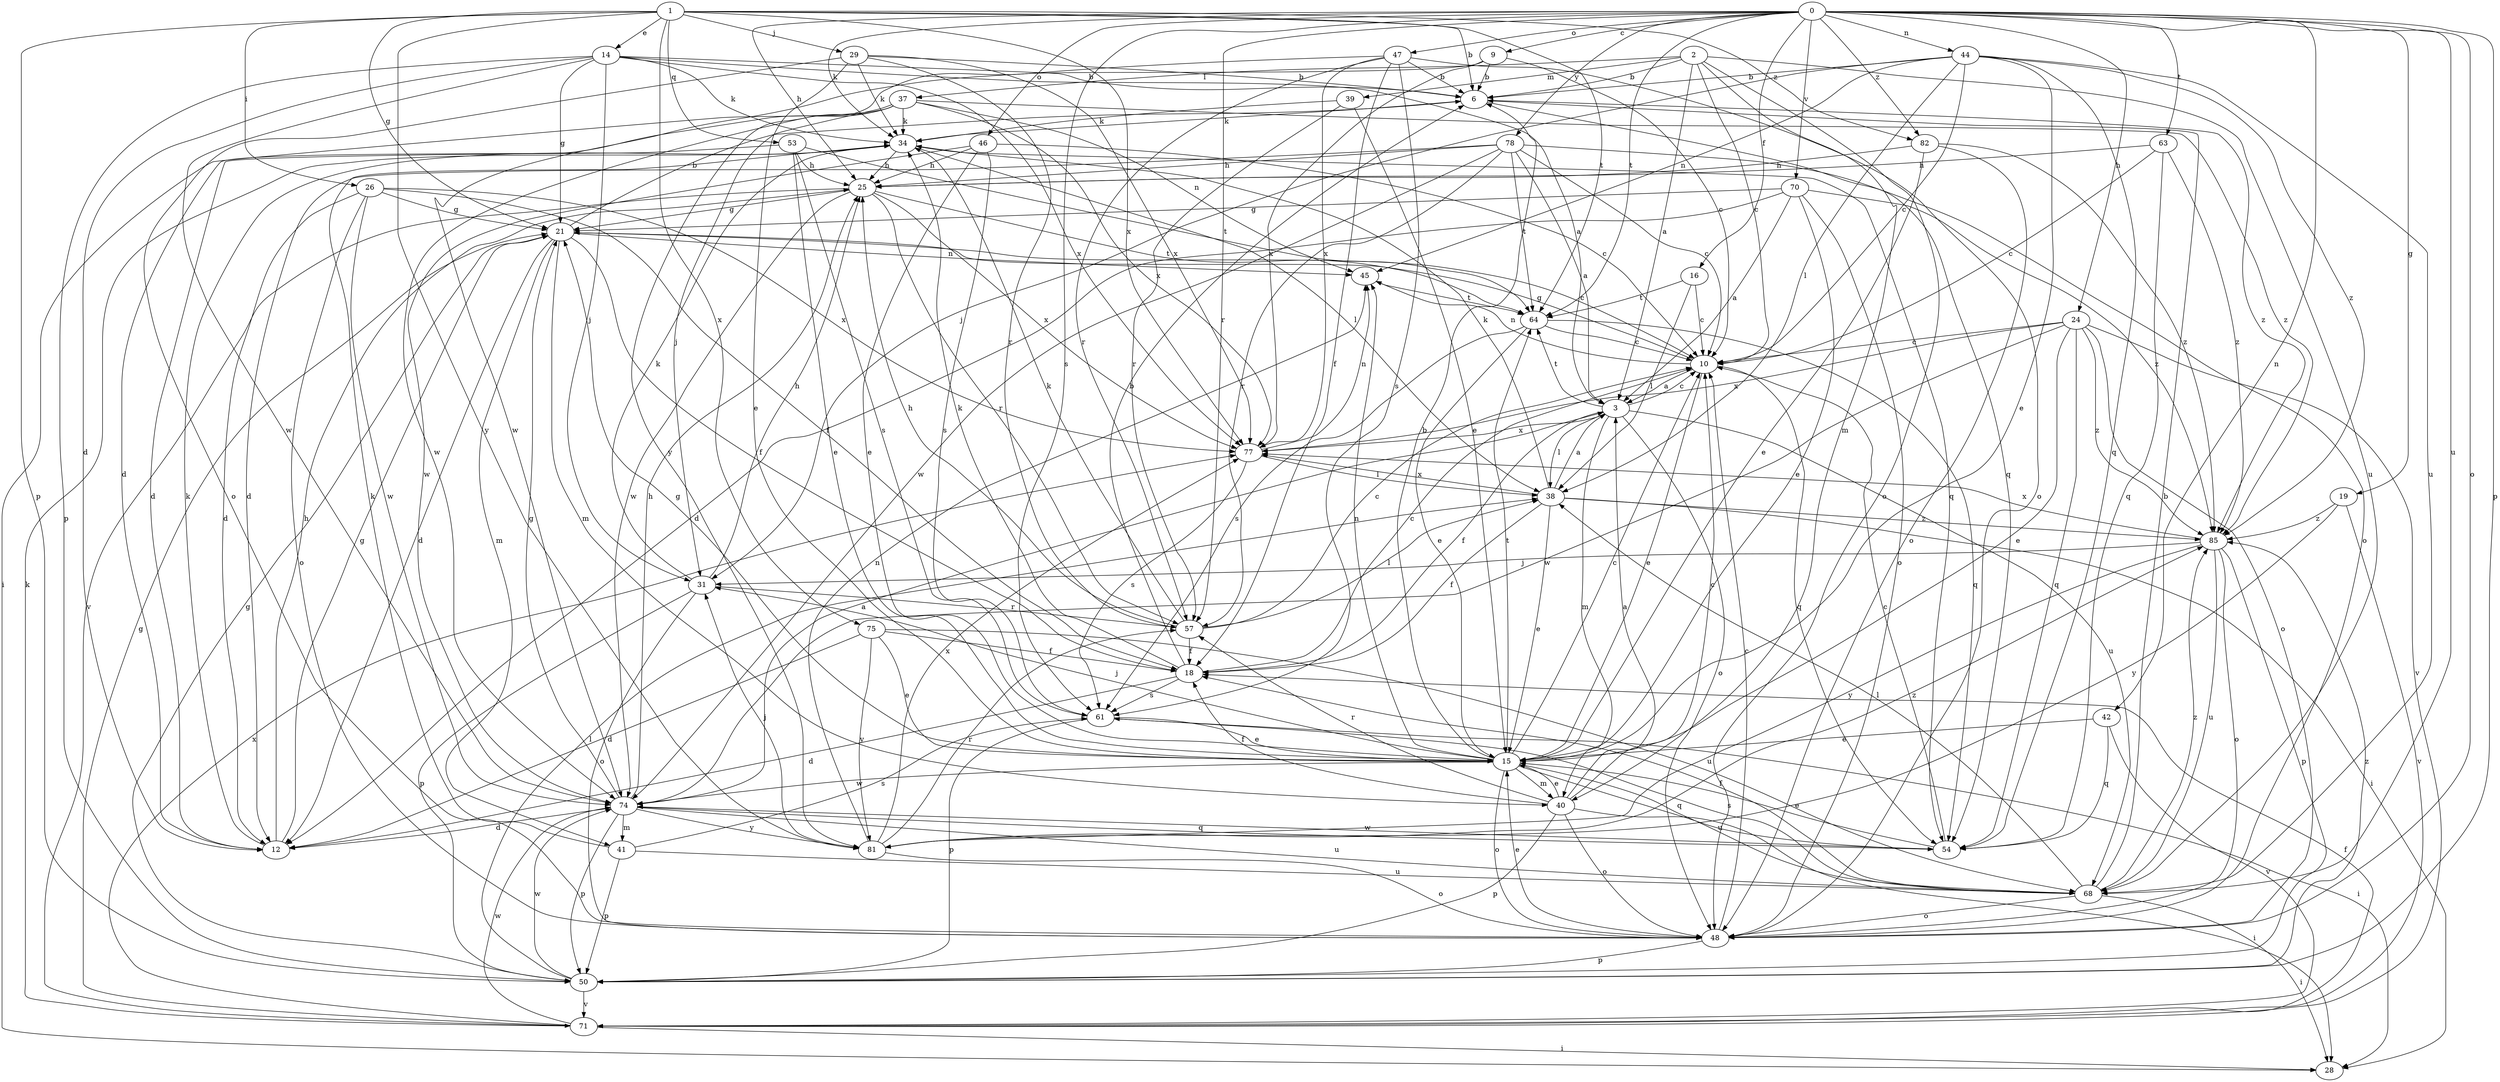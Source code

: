 strict digraph  {
0;
1;
2;
3;
6;
9;
10;
12;
14;
15;
16;
18;
19;
21;
24;
25;
26;
28;
29;
31;
34;
37;
38;
39;
40;
41;
42;
44;
45;
46;
47;
48;
50;
53;
54;
57;
61;
63;
64;
68;
70;
71;
74;
75;
77;
78;
81;
82;
85;
0 -> 9  [label=c];
0 -> 16  [label=f];
0 -> 19  [label=g];
0 -> 24  [label=h];
0 -> 25  [label=h];
0 -> 34  [label=k];
0 -> 42  [label=n];
0 -> 44  [label=n];
0 -> 46  [label=o];
0 -> 47  [label=o];
0 -> 48  [label=o];
0 -> 50  [label=p];
0 -> 57  [label=r];
0 -> 61  [label=s];
0 -> 63  [label=t];
0 -> 64  [label=t];
0 -> 68  [label=u];
0 -> 70  [label=v];
0 -> 78  [label=y];
0 -> 82  [label=z];
1 -> 6  [label=b];
1 -> 14  [label=e];
1 -> 21  [label=g];
1 -> 26  [label=i];
1 -> 29  [label=j];
1 -> 50  [label=p];
1 -> 53  [label=q];
1 -> 64  [label=t];
1 -> 75  [label=x];
1 -> 77  [label=x];
1 -> 81  [label=y];
1 -> 82  [label=z];
2 -> 3  [label=a];
2 -> 6  [label=b];
2 -> 10  [label=c];
2 -> 37  [label=l];
2 -> 39  [label=m];
2 -> 40  [label=m];
2 -> 48  [label=o];
2 -> 68  [label=u];
3 -> 10  [label=c];
3 -> 18  [label=f];
3 -> 38  [label=l];
3 -> 40  [label=m];
3 -> 48  [label=o];
3 -> 64  [label=t];
3 -> 68  [label=u];
3 -> 77  [label=x];
6 -> 34  [label=k];
6 -> 54  [label=q];
6 -> 85  [label=z];
9 -> 6  [label=b];
9 -> 10  [label=c];
9 -> 74  [label=w];
9 -> 77  [label=x];
10 -> 3  [label=a];
10 -> 15  [label=e];
10 -> 21  [label=g];
10 -> 45  [label=n];
10 -> 54  [label=q];
12 -> 21  [label=g];
12 -> 25  [label=h];
12 -> 34  [label=k];
14 -> 3  [label=a];
14 -> 6  [label=b];
14 -> 12  [label=d];
14 -> 21  [label=g];
14 -> 31  [label=j];
14 -> 34  [label=k];
14 -> 50  [label=p];
14 -> 74  [label=w];
14 -> 77  [label=x];
15 -> 6  [label=b];
15 -> 10  [label=c];
15 -> 21  [label=g];
15 -> 31  [label=j];
15 -> 40  [label=m];
15 -> 45  [label=n];
15 -> 48  [label=o];
15 -> 54  [label=q];
15 -> 64  [label=t];
15 -> 68  [label=u];
15 -> 74  [label=w];
16 -> 10  [label=c];
16 -> 38  [label=l];
16 -> 64  [label=t];
18 -> 6  [label=b];
18 -> 10  [label=c];
18 -> 12  [label=d];
18 -> 34  [label=k];
18 -> 61  [label=s];
19 -> 71  [label=v];
19 -> 81  [label=y];
19 -> 85  [label=z];
21 -> 6  [label=b];
21 -> 10  [label=c];
21 -> 12  [label=d];
21 -> 18  [label=f];
21 -> 40  [label=m];
21 -> 41  [label=m];
21 -> 45  [label=n];
24 -> 10  [label=c];
24 -> 15  [label=e];
24 -> 48  [label=o];
24 -> 54  [label=q];
24 -> 71  [label=v];
24 -> 74  [label=w];
24 -> 77  [label=x];
24 -> 85  [label=z];
25 -> 21  [label=g];
25 -> 57  [label=r];
25 -> 64  [label=t];
25 -> 71  [label=v];
25 -> 74  [label=w];
25 -> 77  [label=x];
26 -> 12  [label=d];
26 -> 18  [label=f];
26 -> 21  [label=g];
26 -> 48  [label=o];
26 -> 74  [label=w];
26 -> 77  [label=x];
29 -> 6  [label=b];
29 -> 15  [label=e];
29 -> 34  [label=k];
29 -> 48  [label=o];
29 -> 57  [label=r];
29 -> 77  [label=x];
31 -> 25  [label=h];
31 -> 34  [label=k];
31 -> 48  [label=o];
31 -> 50  [label=p];
31 -> 57  [label=r];
34 -> 25  [label=h];
34 -> 38  [label=l];
34 -> 54  [label=q];
37 -> 12  [label=d];
37 -> 28  [label=i];
37 -> 31  [label=j];
37 -> 34  [label=k];
37 -> 45  [label=n];
37 -> 74  [label=w];
37 -> 77  [label=x];
37 -> 85  [label=z];
38 -> 3  [label=a];
38 -> 15  [label=e];
38 -> 18  [label=f];
38 -> 28  [label=i];
38 -> 34  [label=k];
38 -> 77  [label=x];
38 -> 85  [label=z];
39 -> 15  [label=e];
39 -> 34  [label=k];
39 -> 57  [label=r];
40 -> 3  [label=a];
40 -> 10  [label=c];
40 -> 15  [label=e];
40 -> 18  [label=f];
40 -> 28  [label=i];
40 -> 48  [label=o];
40 -> 50  [label=p];
40 -> 57  [label=r];
41 -> 34  [label=k];
41 -> 50  [label=p];
41 -> 61  [label=s];
41 -> 68  [label=u];
42 -> 15  [label=e];
42 -> 54  [label=q];
42 -> 71  [label=v];
44 -> 6  [label=b];
44 -> 10  [label=c];
44 -> 15  [label=e];
44 -> 31  [label=j];
44 -> 38  [label=l];
44 -> 45  [label=n];
44 -> 54  [label=q];
44 -> 68  [label=u];
44 -> 85  [label=z];
45 -> 64  [label=t];
46 -> 10  [label=c];
46 -> 15  [label=e];
46 -> 25  [label=h];
46 -> 61  [label=s];
46 -> 74  [label=w];
47 -> 6  [label=b];
47 -> 18  [label=f];
47 -> 48  [label=o];
47 -> 57  [label=r];
47 -> 61  [label=s];
47 -> 77  [label=x];
47 -> 81  [label=y];
48 -> 10  [label=c];
48 -> 15  [label=e];
48 -> 50  [label=p];
50 -> 21  [label=g];
50 -> 38  [label=l];
50 -> 71  [label=v];
50 -> 74  [label=w];
50 -> 85  [label=z];
53 -> 12  [label=d];
53 -> 15  [label=e];
53 -> 25  [label=h];
53 -> 61  [label=s];
53 -> 64  [label=t];
54 -> 10  [label=c];
54 -> 15  [label=e];
54 -> 74  [label=w];
57 -> 10  [label=c];
57 -> 18  [label=f];
57 -> 25  [label=h];
57 -> 34  [label=k];
57 -> 38  [label=l];
61 -> 15  [label=e];
61 -> 28  [label=i];
61 -> 50  [label=p];
63 -> 10  [label=c];
63 -> 25  [label=h];
63 -> 54  [label=q];
63 -> 85  [label=z];
64 -> 10  [label=c];
64 -> 15  [label=e];
64 -> 54  [label=q];
64 -> 61  [label=s];
68 -> 6  [label=b];
68 -> 18  [label=f];
68 -> 28  [label=i];
68 -> 38  [label=l];
68 -> 48  [label=o];
68 -> 61  [label=s];
68 -> 85  [label=z];
70 -> 3  [label=a];
70 -> 12  [label=d];
70 -> 15  [label=e];
70 -> 21  [label=g];
70 -> 48  [label=o];
70 -> 85  [label=z];
71 -> 18  [label=f];
71 -> 21  [label=g];
71 -> 28  [label=i];
71 -> 34  [label=k];
71 -> 74  [label=w];
71 -> 77  [label=x];
74 -> 3  [label=a];
74 -> 12  [label=d];
74 -> 21  [label=g];
74 -> 25  [label=h];
74 -> 41  [label=m];
74 -> 50  [label=p];
74 -> 54  [label=q];
74 -> 68  [label=u];
74 -> 81  [label=y];
75 -> 12  [label=d];
75 -> 15  [label=e];
75 -> 18  [label=f];
75 -> 68  [label=u];
75 -> 81  [label=y];
77 -> 38  [label=l];
77 -> 45  [label=n];
77 -> 61  [label=s];
78 -> 3  [label=a];
78 -> 10  [label=c];
78 -> 12  [label=d];
78 -> 25  [label=h];
78 -> 48  [label=o];
78 -> 57  [label=r];
78 -> 64  [label=t];
78 -> 74  [label=w];
81 -> 31  [label=j];
81 -> 45  [label=n];
81 -> 48  [label=o];
81 -> 57  [label=r];
81 -> 77  [label=x];
81 -> 85  [label=z];
82 -> 15  [label=e];
82 -> 25  [label=h];
82 -> 48  [label=o];
82 -> 85  [label=z];
85 -> 31  [label=j];
85 -> 48  [label=o];
85 -> 50  [label=p];
85 -> 68  [label=u];
85 -> 77  [label=x];
85 -> 81  [label=y];
}
